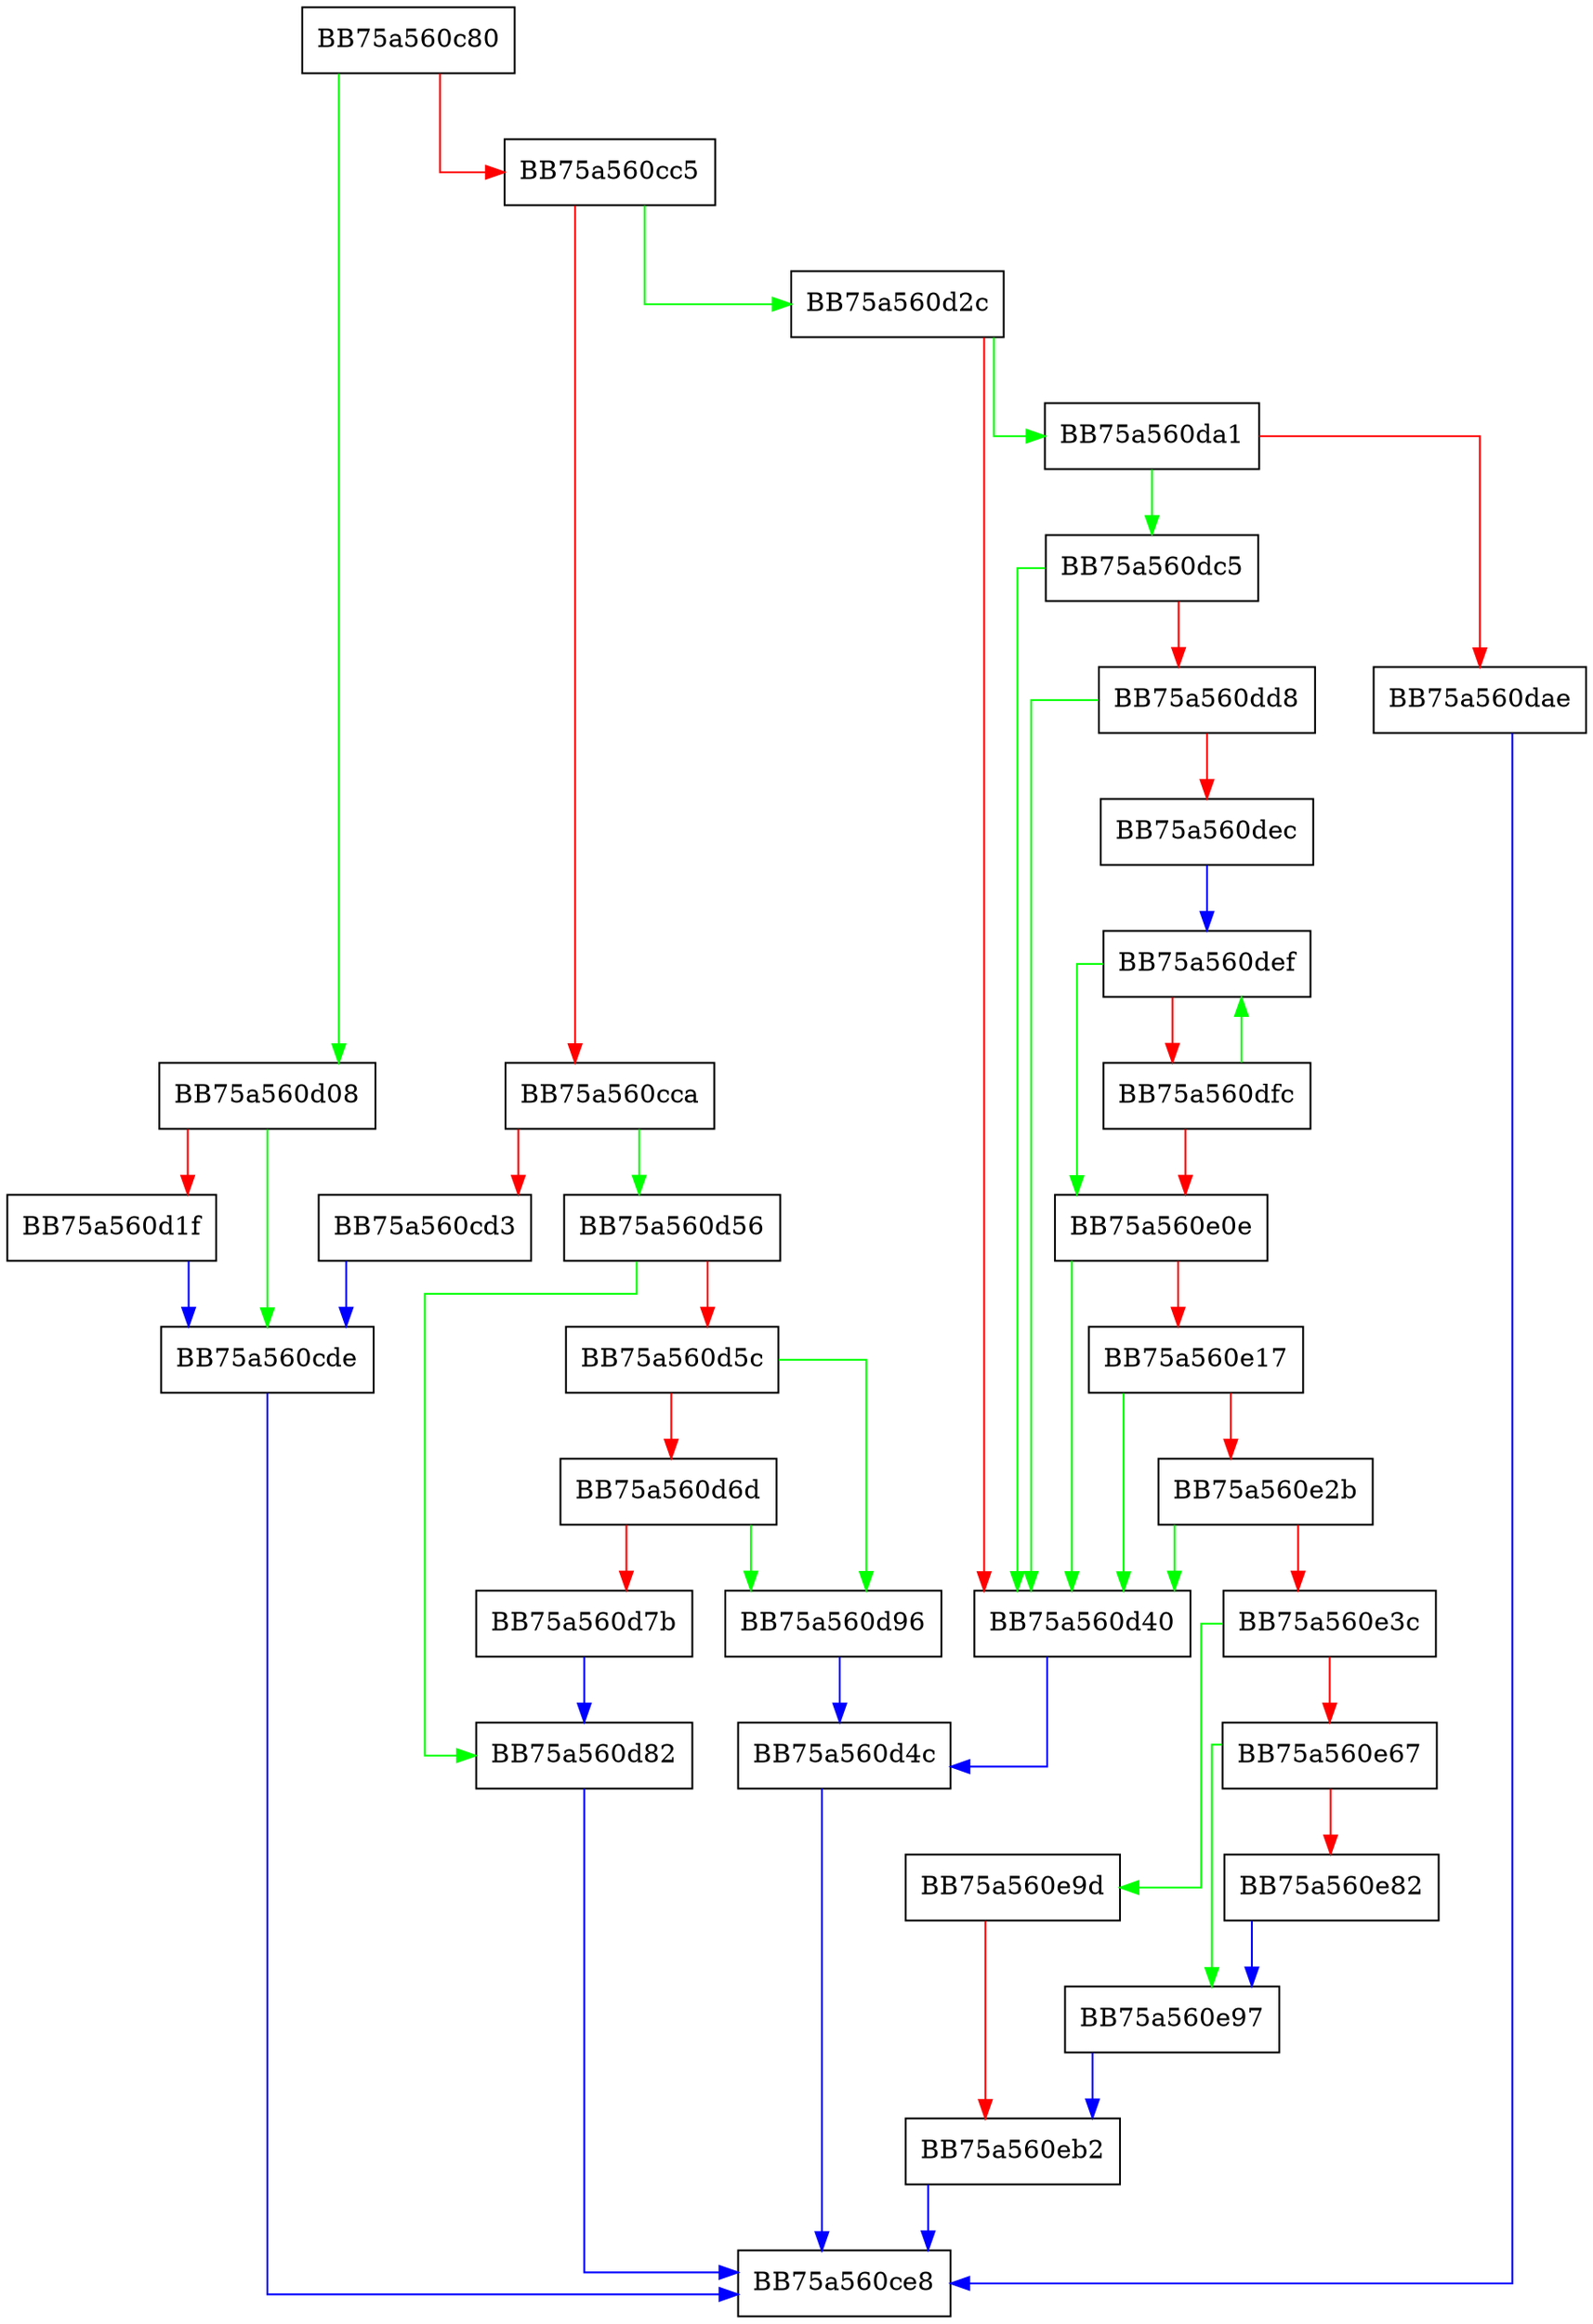 digraph get_next_set_literal {
  node [shape="box"];
  graph [splines=ortho];
  BB75a560c80 -> BB75a560d08 [color="green"];
  BB75a560c80 -> BB75a560cc5 [color="red"];
  BB75a560cc5 -> BB75a560d2c [color="green"];
  BB75a560cc5 -> BB75a560cca [color="red"];
  BB75a560cca -> BB75a560d56 [color="green"];
  BB75a560cca -> BB75a560cd3 [color="red"];
  BB75a560cd3 -> BB75a560cde [color="blue"];
  BB75a560cde -> BB75a560ce8 [color="blue"];
  BB75a560d08 -> BB75a560cde [color="green"];
  BB75a560d08 -> BB75a560d1f [color="red"];
  BB75a560d1f -> BB75a560cde [color="blue"];
  BB75a560d2c -> BB75a560da1 [color="green"];
  BB75a560d2c -> BB75a560d40 [color="red"];
  BB75a560d40 -> BB75a560d4c [color="blue"];
  BB75a560d4c -> BB75a560ce8 [color="blue"];
  BB75a560d56 -> BB75a560d82 [color="green"];
  BB75a560d56 -> BB75a560d5c [color="red"];
  BB75a560d5c -> BB75a560d96 [color="green"];
  BB75a560d5c -> BB75a560d6d [color="red"];
  BB75a560d6d -> BB75a560d96 [color="green"];
  BB75a560d6d -> BB75a560d7b [color="red"];
  BB75a560d7b -> BB75a560d82 [color="blue"];
  BB75a560d82 -> BB75a560ce8 [color="blue"];
  BB75a560d96 -> BB75a560d4c [color="blue"];
  BB75a560da1 -> BB75a560dc5 [color="green"];
  BB75a560da1 -> BB75a560dae [color="red"];
  BB75a560dae -> BB75a560ce8 [color="blue"];
  BB75a560dc5 -> BB75a560d40 [color="green"];
  BB75a560dc5 -> BB75a560dd8 [color="red"];
  BB75a560dd8 -> BB75a560d40 [color="green"];
  BB75a560dd8 -> BB75a560dec [color="red"];
  BB75a560dec -> BB75a560def [color="blue"];
  BB75a560def -> BB75a560e0e [color="green"];
  BB75a560def -> BB75a560dfc [color="red"];
  BB75a560dfc -> BB75a560def [color="green"];
  BB75a560dfc -> BB75a560e0e [color="red"];
  BB75a560e0e -> BB75a560d40 [color="green"];
  BB75a560e0e -> BB75a560e17 [color="red"];
  BB75a560e17 -> BB75a560d40 [color="green"];
  BB75a560e17 -> BB75a560e2b [color="red"];
  BB75a560e2b -> BB75a560d40 [color="green"];
  BB75a560e2b -> BB75a560e3c [color="red"];
  BB75a560e3c -> BB75a560e9d [color="green"];
  BB75a560e3c -> BB75a560e67 [color="red"];
  BB75a560e67 -> BB75a560e97 [color="green"];
  BB75a560e67 -> BB75a560e82 [color="red"];
  BB75a560e82 -> BB75a560e97 [color="blue"];
  BB75a560e97 -> BB75a560eb2 [color="blue"];
  BB75a560e9d -> BB75a560eb2 [color="red"];
  BB75a560eb2 -> BB75a560ce8 [color="blue"];
}